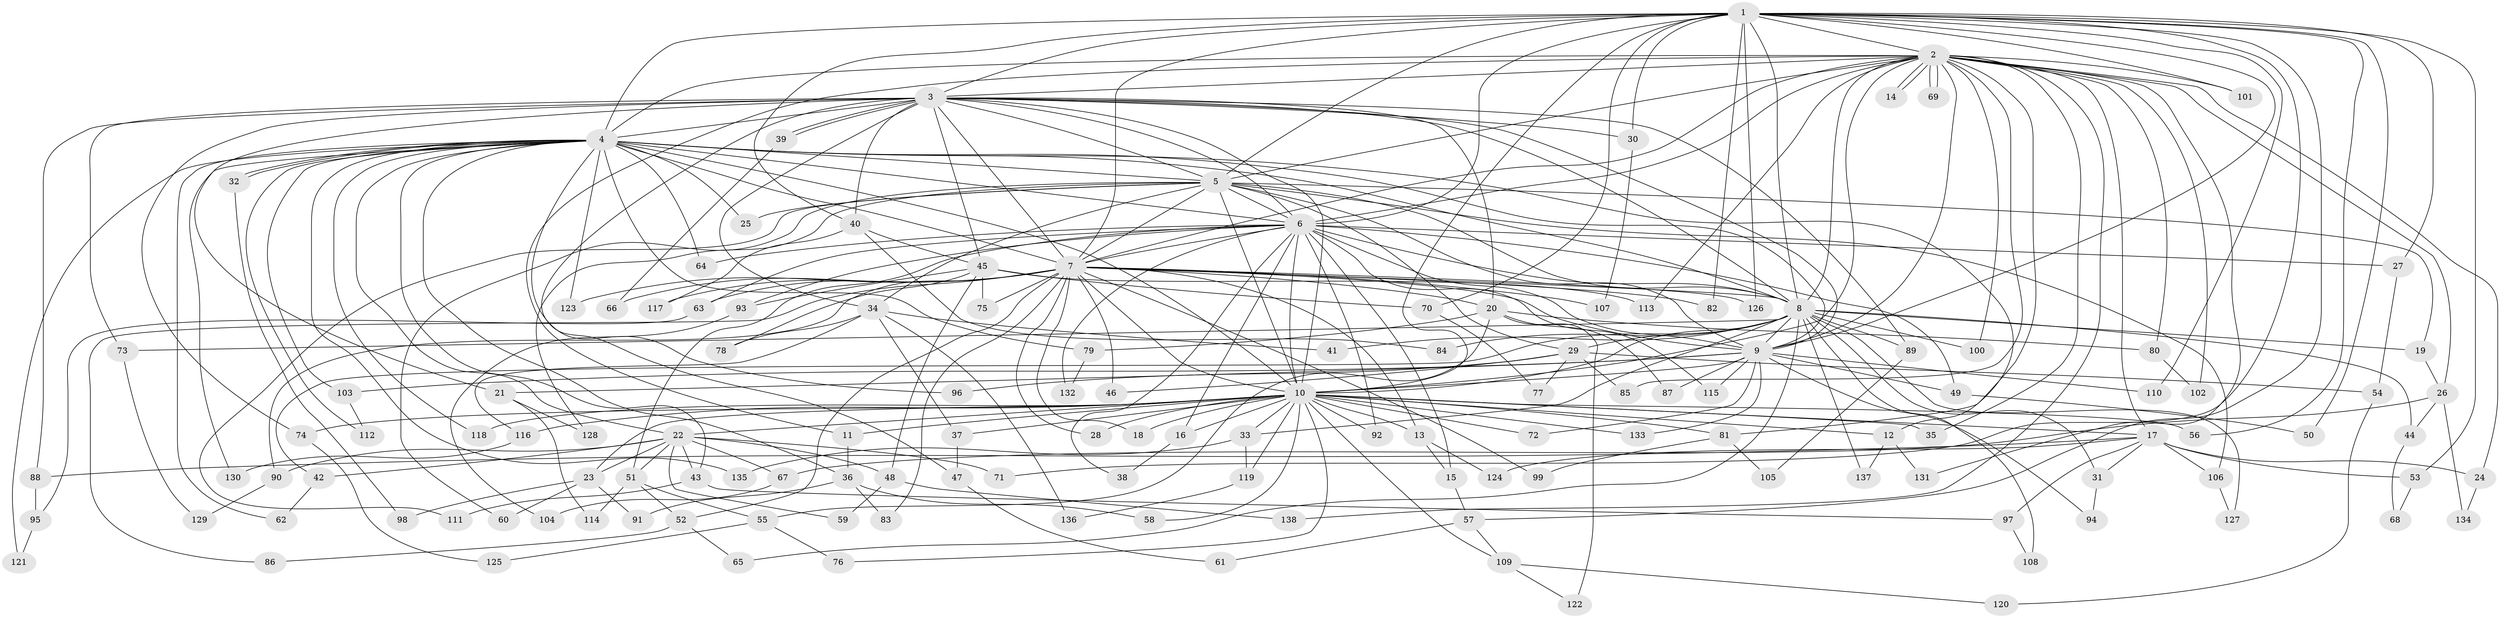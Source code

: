 // Generated by graph-tools (version 1.1) at 2025/34/03/09/25 02:34:40]
// undirected, 138 vertices, 301 edges
graph export_dot {
graph [start="1"]
  node [color=gray90,style=filled];
  1;
  2;
  3;
  4;
  5;
  6;
  7;
  8;
  9;
  10;
  11;
  12;
  13;
  14;
  15;
  16;
  17;
  18;
  19;
  20;
  21;
  22;
  23;
  24;
  25;
  26;
  27;
  28;
  29;
  30;
  31;
  32;
  33;
  34;
  35;
  36;
  37;
  38;
  39;
  40;
  41;
  42;
  43;
  44;
  45;
  46;
  47;
  48;
  49;
  50;
  51;
  52;
  53;
  54;
  55;
  56;
  57;
  58;
  59;
  60;
  61;
  62;
  63;
  64;
  65;
  66;
  67;
  68;
  69;
  70;
  71;
  72;
  73;
  74;
  75;
  76;
  77;
  78;
  79;
  80;
  81;
  82;
  83;
  84;
  85;
  86;
  87;
  88;
  89;
  90;
  91;
  92;
  93;
  94;
  95;
  96;
  97;
  98;
  99;
  100;
  101;
  102;
  103;
  104;
  105;
  106;
  107;
  108;
  109;
  110;
  111;
  112;
  113;
  114;
  115;
  116;
  117;
  118;
  119;
  120;
  121;
  122;
  123;
  124;
  125;
  126;
  127;
  128;
  129;
  130;
  131;
  132;
  133;
  134;
  135;
  136;
  137;
  138;
  1 -- 2;
  1 -- 3;
  1 -- 4;
  1 -- 5;
  1 -- 6;
  1 -- 7;
  1 -- 8;
  1 -- 9;
  1 -- 10;
  1 -- 27;
  1 -- 30;
  1 -- 40;
  1 -- 50;
  1 -- 53;
  1 -- 56;
  1 -- 57;
  1 -- 70;
  1 -- 71;
  1 -- 82;
  1 -- 101;
  1 -- 110;
  1 -- 126;
  2 -- 3;
  2 -- 4;
  2 -- 5;
  2 -- 6;
  2 -- 7;
  2 -- 8;
  2 -- 9;
  2 -- 10;
  2 -- 11;
  2 -- 14;
  2 -- 14;
  2 -- 17;
  2 -- 24;
  2 -- 26;
  2 -- 35;
  2 -- 69;
  2 -- 69;
  2 -- 80;
  2 -- 81;
  2 -- 85;
  2 -- 100;
  2 -- 101;
  2 -- 102;
  2 -- 113;
  2 -- 131;
  2 -- 138;
  3 -- 4;
  3 -- 5;
  3 -- 6;
  3 -- 7;
  3 -- 8;
  3 -- 9;
  3 -- 10;
  3 -- 20;
  3 -- 21;
  3 -- 30;
  3 -- 34;
  3 -- 39;
  3 -- 39;
  3 -- 40;
  3 -- 45;
  3 -- 47;
  3 -- 73;
  3 -- 74;
  3 -- 88;
  3 -- 89;
  4 -- 5;
  4 -- 6;
  4 -- 7;
  4 -- 8;
  4 -- 9;
  4 -- 10;
  4 -- 12;
  4 -- 22;
  4 -- 25;
  4 -- 32;
  4 -- 32;
  4 -- 36;
  4 -- 43;
  4 -- 62;
  4 -- 64;
  4 -- 79;
  4 -- 96;
  4 -- 103;
  4 -- 112;
  4 -- 118;
  4 -- 121;
  4 -- 123;
  4 -- 130;
  4 -- 135;
  5 -- 6;
  5 -- 7;
  5 -- 8;
  5 -- 9;
  5 -- 10;
  5 -- 19;
  5 -- 25;
  5 -- 29;
  5 -- 34;
  5 -- 60;
  5 -- 106;
  5 -- 111;
  5 -- 128;
  6 -- 7;
  6 -- 8;
  6 -- 9;
  6 -- 10;
  6 -- 15;
  6 -- 16;
  6 -- 27;
  6 -- 38;
  6 -- 49;
  6 -- 51;
  6 -- 63;
  6 -- 64;
  6 -- 92;
  6 -- 93;
  6 -- 115;
  6 -- 132;
  7 -- 8;
  7 -- 9;
  7 -- 10;
  7 -- 13;
  7 -- 18;
  7 -- 20;
  7 -- 28;
  7 -- 46;
  7 -- 52;
  7 -- 63;
  7 -- 66;
  7 -- 75;
  7 -- 82;
  7 -- 83;
  7 -- 86;
  7 -- 90;
  7 -- 99;
  7 -- 107;
  7 -- 117;
  7 -- 123;
  7 -- 126;
  8 -- 9;
  8 -- 10;
  8 -- 19;
  8 -- 29;
  8 -- 31;
  8 -- 33;
  8 -- 41;
  8 -- 42;
  8 -- 44;
  8 -- 65;
  8 -- 73;
  8 -- 84;
  8 -- 89;
  8 -- 100;
  8 -- 108;
  8 -- 127;
  8 -- 137;
  9 -- 10;
  9 -- 21;
  9 -- 49;
  9 -- 72;
  9 -- 87;
  9 -- 94;
  9 -- 103;
  9 -- 110;
  9 -- 115;
  9 -- 133;
  10 -- 11;
  10 -- 12;
  10 -- 13;
  10 -- 16;
  10 -- 17;
  10 -- 18;
  10 -- 22;
  10 -- 23;
  10 -- 28;
  10 -- 33;
  10 -- 35;
  10 -- 37;
  10 -- 56;
  10 -- 58;
  10 -- 72;
  10 -- 74;
  10 -- 76;
  10 -- 81;
  10 -- 92;
  10 -- 109;
  10 -- 116;
  10 -- 118;
  10 -- 119;
  10 -- 133;
  11 -- 36;
  12 -- 131;
  12 -- 137;
  13 -- 15;
  13 -- 124;
  15 -- 57;
  16 -- 38;
  17 -- 24;
  17 -- 31;
  17 -- 53;
  17 -- 88;
  17 -- 97;
  17 -- 106;
  17 -- 124;
  19 -- 26;
  20 -- 55;
  20 -- 79;
  20 -- 80;
  20 -- 87;
  20 -- 122;
  21 -- 114;
  21 -- 128;
  22 -- 23;
  22 -- 42;
  22 -- 43;
  22 -- 48;
  22 -- 51;
  22 -- 59;
  22 -- 67;
  22 -- 71;
  22 -- 90;
  23 -- 60;
  23 -- 91;
  23 -- 98;
  24 -- 134;
  26 -- 44;
  26 -- 67;
  26 -- 134;
  27 -- 54;
  29 -- 46;
  29 -- 54;
  29 -- 77;
  29 -- 85;
  29 -- 96;
  30 -- 107;
  31 -- 94;
  32 -- 98;
  33 -- 119;
  33 -- 135;
  34 -- 37;
  34 -- 41;
  34 -- 78;
  34 -- 116;
  34 -- 136;
  36 -- 58;
  36 -- 83;
  36 -- 91;
  37 -- 47;
  39 -- 66;
  40 -- 45;
  40 -- 84;
  40 -- 117;
  42 -- 62;
  43 -- 97;
  43 -- 111;
  44 -- 68;
  45 -- 48;
  45 -- 70;
  45 -- 75;
  45 -- 78;
  45 -- 93;
  45 -- 113;
  47 -- 61;
  48 -- 59;
  48 -- 138;
  49 -- 50;
  51 -- 52;
  51 -- 55;
  51 -- 114;
  52 -- 65;
  52 -- 86;
  53 -- 68;
  54 -- 120;
  55 -- 76;
  55 -- 125;
  57 -- 61;
  57 -- 109;
  63 -- 95;
  67 -- 104;
  70 -- 77;
  73 -- 129;
  74 -- 125;
  79 -- 132;
  80 -- 102;
  81 -- 99;
  81 -- 105;
  88 -- 95;
  89 -- 105;
  90 -- 129;
  93 -- 104;
  95 -- 121;
  97 -- 108;
  103 -- 112;
  106 -- 127;
  109 -- 120;
  109 -- 122;
  116 -- 130;
  119 -- 136;
}
